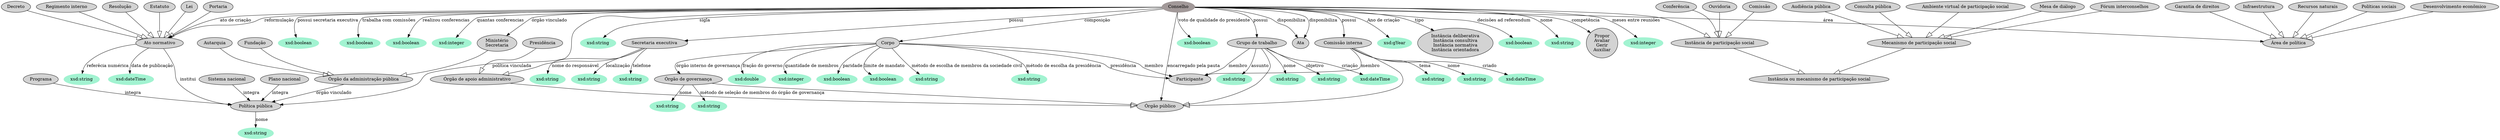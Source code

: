 digraph  {
	node [label="\N"];
	Conselho	 [color="#A29999",
		style=filled];
	"Ato normativo"	 [style=filled];
	Conselho -> "Ato normativo"	 [label="ato de criação"];
	Conselho -> "Ato normativo"	 [label=reformulação];
	1	 [color="#A2F3D1",
		label="xsd:string",
		style=filled];
	Conselho -> 1	 [label=sigla];
	"Órgão público"	 [style=filled];
	Conselho -> "Órgão público"	 [label="encarregado pela pauta"];
	Corpo	 [style=filled];
	Conselho -> Corpo	 [label=composição];
	3	 [color="#A2F3D1",
		label="xsd:gYear",
		style=filled];
	Conselho -> 3	 [label="Ano de criação"];
	"Secretaria executiva"	 [style=filled];
	Conselho -> "Secretaria executiva"	 [label=possui];
	"Instância deliberativa"	 [label=<Instância deliberativa<br />Instância consultiva<br />Instância normativa<br />Instância orientadora>,
		style=filled];
	Conselho -> "Instância deliberativa"	 [label=tipo];
	24	 [color="#A2F3D1",
		label="xsd:boolean",
		style=filled];
	Conselho -> 24	 [label="decisões ad referendum"];
	"Instância de participação social"	 [style=filled];
	Conselho -> "Instância de participação social"	 [arrowhead=empty,
		arrowsize=2];
	Ministério	 [label=<Ministério<br />Secretaria>,
		style=filled];
	Conselho -> Ministério	 [label="órgão vinculado"];
	23	 [color="#A2F3D1",
		label="xsd:boolean",
		style=filled];
	Conselho -> 23	 [label="voto de qualidade do presidente"];
	"Área de política"	 [style=filled];
	Conselho -> "Área de política"	 [label=área];
	2	 [color="#A2F3D1",
		label="xsd:string",
		style=filled];
	Conselho -> 2	 [label=nome];
	"Comissão interna"	 [style=filled];
	Conselho -> "Comissão interna"	 [label=possui];
	Propor	 [label=<Propor<br />Avaliar<br />Gerir<br />Auxiliar>,
		style=filled];
	Conselho -> Propor	 [label=competência];
	6	 [color="#A2F3D1",
		label="xsd:integer",
		style=filled];
	Conselho -> 6	 [label="meses entre reuniões"];
	7	 [color="#A2F3D1",
		label="xsd:boolean",
		style=filled];
	Conselho -> 7	 [label="possui secretaria executiva"];
	8	 [color="#A2F3D1",
		label="xsd:boolean",
		style=filled];
	Conselho -> 8	 [label="trabalha com comissões"];
	9	 [color="#A2F3D1",
		label="xsd:boolean",
		style=filled];
	Conselho -> 9	 [label="realizou conferencias"];
	10	 [color="#A2F3D1",
		label="xsd:integer",
		style=filled];
	Conselho -> 10	 [label="quantas conferencias"];
	"Política pública"	 [style=filled];
	Conselho -> "Política pública"	 [label="política vinculada"];
	"Grupo de trabalho"	 [style=filled];
	Conselho -> "Grupo de trabalho"	 [label=possui];
	Ata	 [style=filled];
	Conselho -> Ata	 [label=disponibiliza];
	Conselho -> Ata	 [label=disponibiliza];
	"Instância ou mecanismo de participação social"	 [style=filled];
	"Instância de participação social" -> "Instância ou mecanismo de participação social"	 [arrowhead=empty,
		arrowsize=2];
	"Mecanismo de participação social"	 [style=filled];
	"Mecanismo de participação social" -> "Instância ou mecanismo de participação social"	 [arrowhead=empty,
		arrowsize=2];
	Conferência	 [style=filled];
	Conferência -> "Instância de participação social"	 [arrowhead=empty,
		arrowsize=2];
	Ouvidoria	 [style=filled];
	Ouvidoria -> "Instância de participação social"	 [arrowhead=empty,
		arrowsize=2];
	Comissão	 [style=filled];
	Comissão -> "Instância de participação social"	 [arrowhead=empty,
		arrowsize=2];
	"Mesa de diálogo"	 [style=filled];
	"Mesa de diálogo" -> "Mecanismo de participação social"	 [arrowhead=empty,
		arrowsize=2];
	"Fórum interconselhos"	 [style=filled];
	"Fórum interconselhos" -> "Mecanismo de participação social"	 [arrowhead=empty,
		arrowsize=2];
	"Audiência pública"	 [style=filled];
	"Audiência pública" -> "Mecanismo de participação social"	 [arrowhead=empty,
		arrowsize=2];
	"Consulta pública"	 [style=filled];
	"Consulta pública" -> "Mecanismo de participação social"	 [arrowhead=empty,
		arrowsize=2];
	"Ambiente virtual de participação social"	 [style=filled];
	"Ambiente virtual de participação social" -> "Mecanismo de participação social"	 [arrowhead=empty,
		arrowsize=2];
	"Órgão da administração pública"	 [style=filled];
	Ministério -> "Órgão da administração pública"	 [arrowhead=empty,
		arrowsize=2];
	4	 [color="#A2F3D1",
		label="xsd:dateTime",
		style=filled];
	"Ato normativo" -> 4	 [label="data de publicação"];
	5	 [color="#A2F3D1",
		label="xsd:string",
		style=filled];
	"Ato normativo" -> 5	 [label="referêcia numérica"];
	"Ato normativo" -> "Política pública"	 [label=institui];
	Lei	 [style=filled];
	Lei -> "Ato normativo"	 [arrowhead=empty,
		arrowsize=2];
	Portaria	 [style=filled];
	Portaria -> "Ato normativo"	 [arrowhead=empty,
		arrowsize=2];
	Decreto	 [style=filled];
	Decreto -> "Ato normativo"	 [arrowhead=empty,
		arrowsize=2];
	"Regimento interno"	 [style=filled];
	"Regimento interno" -> "Ato normativo"	 [arrowhead=empty,
		arrowsize=2];
	Resolução	 [style=filled];
	Resolução -> "Ato normativo"	 [arrowhead=empty,
		arrowsize=2];
	"Políticas sociais"	 [style=filled];
	"Políticas sociais" -> "Área de política"	 [arrowhead=empty,
		arrowsize=2];
	"Desenvolvimento econômico"	 [style=filled];
	"Desenvolvimento econômico" -> "Área de política"	 [arrowhead=empty,
		arrowsize=2];
	"Garantia de direitos"	 [style=filled];
	"Garantia de direitos" -> "Área de política"	 [arrowhead=empty,
		arrowsize=2];
	Infraestrutura	 [style=filled];
	Infraestrutura -> "Área de política"	 [arrowhead=empty,
		arrowsize=2];
	"Recursos naturais"	 [style=filled];
	"Recursos naturais" -> "Área de política"	 [arrowhead=empty,
		arrowsize=2];
	11	 [color="#A2F3D1",
		label="xsd:string",
		style=filled];
	"Política pública" -> 11	 [label=nome];
	"Sistema nacional"	 [style=filled];
	"Sistema nacional" -> "Política pública"	 [label=integra];
	"Plano nacional"	 [style=filled];
	"Plano nacional" -> "Política pública"	 [label=integra];
	Programa	 [style=filled];
	Programa -> "Política pública"	 [label=integra];
	Estatuto	 [style=filled];
	Estatuto -> "Ato normativo"	 [arrowhead=empty,
		arrowsize=2];
	"Órgão de governança"	 [style=filled];
	Corpo -> "Órgão de governança"	 [label="órgão interno de governança"];
	14	 [color="#A2F3D1",
		label="xsd:boolean",
		style=filled];
	Corpo -> 14	 [label=paridade];
	15	 [color="#A2F3D1",
		label="xsd:boolean",
		style=filled];
	Corpo -> 15	 [label="limite de mandato"];
	16	 [color="#A2F3D1",
		label="xsd:string",
		style=filled];
	Corpo -> 16	 [label="método de escolha de membros da sociedade civil"];
	Participante	 [style=filled];
	Corpo -> Participante	 [label=membro];
	Corpo -> Participante	 [label=presidência];
	17	 [color="#A2F3D1",
		label="xsd:string",
		style=filled];
	Corpo -> 17	 [label="método de escolha da presidência"];
	13	 [color="#A2F3D1",
		label="xsd:double",
		style=filled];
	Corpo -> 13	 [label="fração do governo"];
	12	 [color="#A2F3D1",
		label="xsd:integer",
		style=filled];
	Corpo -> 12	 [label="quantidade de membros"];
	"Órgão de governança" -> "Órgão público"	 [arrowhead=empty,
		arrowsize=2];
	18	 [color="#A2F3D1",
		label="xsd:string",
		style=filled];
	"Órgão de governança" -> 18	 [label="método de seleção de membros do órgão de governança"];
	19	 [color="#A2F3D1",
		label="xsd:string",
		style=filled];
	"Órgão de governança" -> 19	 [label=nome];
	"Órgão de apoio administrativo"	 [style=filled];
	"Órgão de apoio administrativo" -> "Órgão público"	 [arrowhead=empty,
		arrowsize=2];
	Presidência	 [style=filled];
	Presidência -> "Órgão de apoio administrativo"	 [arrowhead=empty,
		arrowsize=2];
	"Secretaria executiva" -> "Órgão de apoio administrativo"	 [arrowhead=empty,
		arrowsize=2];
	20	 [color="#A2F3D1",
		label="xsd:string",
		style=filled];
	"Secretaria executiva" -> 20	 [label=telefone];
	21	 [color="#A2F3D1",
		label="xsd:string",
		style=filled];
	"Secretaria executiva" -> 21	 [label="nome do responsável"];
	22	 [color="#A2F3D1",
		label="xsd:string",
		style=filled];
	"Secretaria executiva" -> 22	 [label=localização];
	"Órgão da administração pública" -> "Política pública"	 [label="órgão vinculado"];
	Autarquia	 [style=filled];
	Autarquia -> "Órgão da administração pública"	 [arrowhead=empty,
		arrowsize=2];
	Fundação	 [style=filled];
	Fundação -> "Órgão da administração pública"	 [arrowhead=empty,
		arrowsize=2];
	"Comissão interna" -> "Órgão público"	 [arrowhead=empty,
		arrowsize=2];
	"Comissão interna" -> Participante	 [label=membro];
	26	 [color="#A2F3D1",
		label="xsd:string",
		style=filled];
	"Comissão interna" -> 26	 [label=tema];
	25	 [color="#A2F3D1",
		label="xsd:string",
		style=filled];
	"Comissão interna" -> 25	 [label=nome];
	27	 [color="#A2F3D1",
		label="xsd:dateTime",
		style=filled];
	"Comissão interna" -> 27	 [label=criado];
	"Grupo de trabalho" -> "Órgão público"	 [arrowhead=empty,
		arrowsize=2];
	30	 [color="#A2F3D1",
		label="xsd:string",
		style=filled];
	"Grupo de trabalho" -> 30	 [label=objetivo];
	31	 [color="#A2F3D1",
		label="xsd:dateTime",
		style=filled];
	"Grupo de trabalho" -> 31	 [label=criação];
	"Grupo de trabalho" -> Participante	 [label=membro];
	29	 [color="#A2F3D1",
		label="xsd:string",
		style=filled];
	"Grupo de trabalho" -> 29	 [label=assunto];
	28	 [color="#A2F3D1",
		label="xsd:string",
		style=filled];
	"Grupo de trabalho" -> 28	 [label=nome];
}
